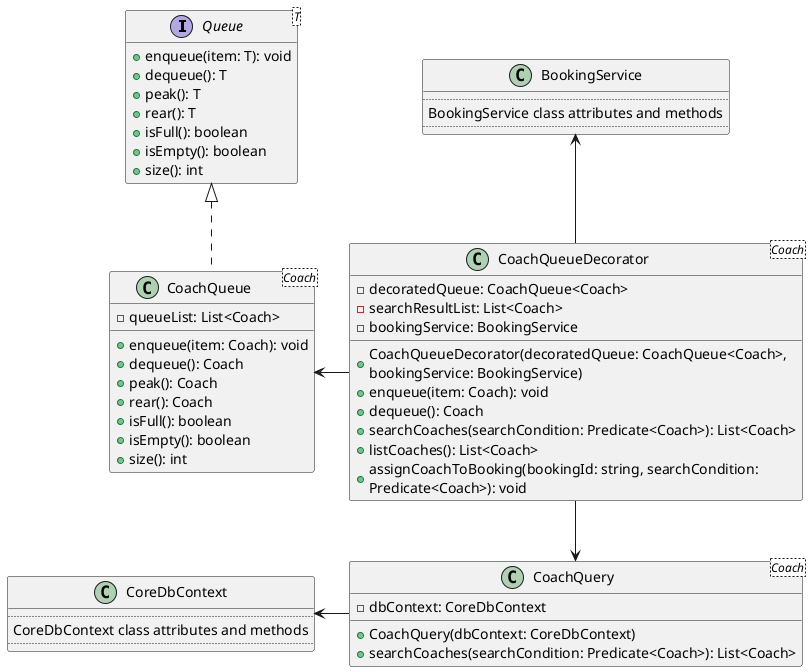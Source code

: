 @startuml DecoratorPatternWithCoachQuery

skinparam wrapWidth 500
hide empty members

interface Queue<T> {
  + enqueue(item: T): void
  + dequeue(): T
  + peak(): T
  + rear(): T
  + isFull(): boolean
  + isEmpty(): boolean
  + size(): int
}

class CoachQueue<Coach> {
  - queueList: List<Coach>
  + enqueue(item: Coach): void
  + dequeue(): Coach
  + peak(): Coach
  + rear(): Coach
  + isFull(): boolean
  + isEmpty(): boolean
  + size(): int
}

class BookingService {
    ..
    BookingService class attributes and methods
    ..
}

class CoachQueueDecorator<Coach> {
  - decoratedQueue: CoachQueue<Coach>
  - searchResultList: List<Coach>
  - bookingService: BookingService
  + CoachQueueDecorator(decoratedQueue: CoachQueue<Coach>, bookingService: BookingService)
  + enqueue(item: Coach): void
  + dequeue(): Coach
  + searchCoaches(searchCondition: Predicate<Coach>): List<Coach>
  + listCoaches(): List<Coach>
  + assignCoachToBooking(bookingId: string, searchCondition: Predicate<Coach>): void
}

class CoreDbContext {
    ..
    CoreDbContext class attributes and methods
    ..
}

class CoachQuery<Coach> {
  - dbContext: CoreDbContext
  + CoachQuery(dbContext: CoreDbContext)
  + searchCoaches(searchCondition: Predicate<Coach>): List<Coach>
}

Queue <|.. CoachQueue
CoachQueue <- CoachQueueDecorator
CoreDbContext <- CoachQuery
CoachQueueDecorator --> CoachQuery
CoachQueueDecorator -up-> BookingService
@enduml